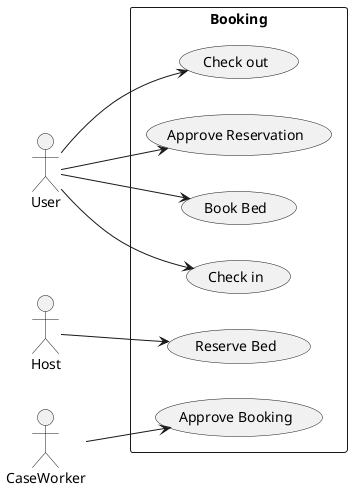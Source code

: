 @startuml
left to right direction
actor User as u
actor Host as h
actor CaseWorker as c

rectangle Booking {
    usecase "Book Bed" as UC2
    usecase "Approve Booking" as UC3
    usecase "Reserve Bed" as UC4
    usecase "Check in" as UC5
    usecase "Check out" as UC6
    usecase "Approve Reservation" as UC7
}

u --> UC2
c --> UC3
h --> UC4
u --> UC5
u --> UC6
u --> UC7
@enduml